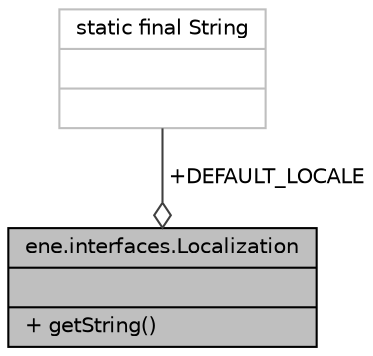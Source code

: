 digraph "ene.interfaces.Localization"
{
  bgcolor="transparent";
  edge [fontname="Helvetica",fontsize="10",labelfontname="Helvetica",labelfontsize="10"];
  node [fontname="Helvetica",fontsize="10",shape=record];
  Node5 [label="{ene.interfaces.Localization\n||+ getString()\l}",height=0.2,width=0.4,color="black", fillcolor="grey75", style="filled", fontcolor="black"];
  Node6 -> Node5 [color="grey25",fontsize="10",style="solid",label=" +DEFAULT_LOCALE" ,arrowhead="odiamond",fontname="Helvetica"];
  Node6 [label="{static final String\n||}",height=0.2,width=0.4,color="grey75"];
}
